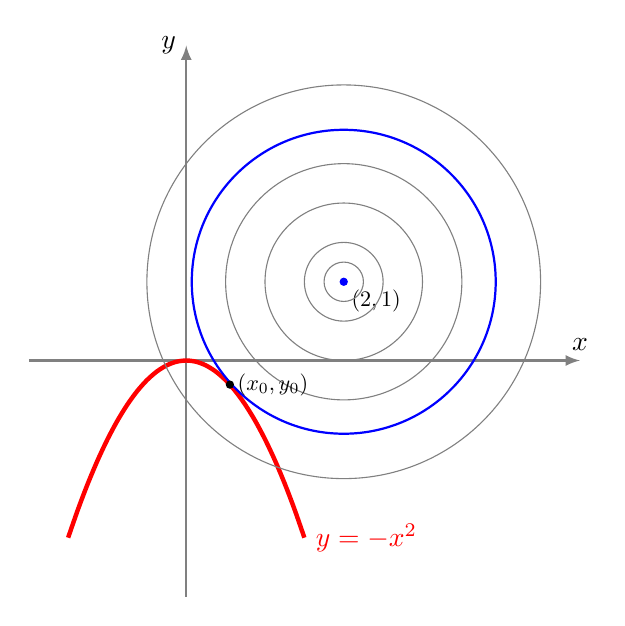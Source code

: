 ﻿\begin{tikzpicture}[scale=1]

	\draw[->,>=latex, gray, thick] (-2,0) -- (5,0) node[above,black] {$x$};
	\draw[->,>=latex, gray, thick] (0,-3) -- (0,4) node[left,black] {$y$};

   % y +x^2
    \draw[domain=-1.5:1.5,red,ultra thick,smooth] plot (\x,{-\x*\x}) node[right]{$y=-x^2$};

  % x^2 + y^2 = k
  \fill[blue] (2,1) circle (1.5pt) node[below right,black,scale=0.8] {$(2,1)$};
   \foreach \k in {0.25,0.50,1.00,1.50,2.50}
  {
\draw[gray] (2,1) circle (\k cm);
 }
   \foreach \k in {1.93}
  {
\draw[blue,thick] (2,1) circle (\k cm);
 }

%  \node at (-1,0.5) {ellipses $x^2+2y^2 = k$};

  \fill (0.554,-0.306) circle (1.5pt) node[right,scale=0.8] {$(x_0,y_0)$};
\end{tikzpicture}
